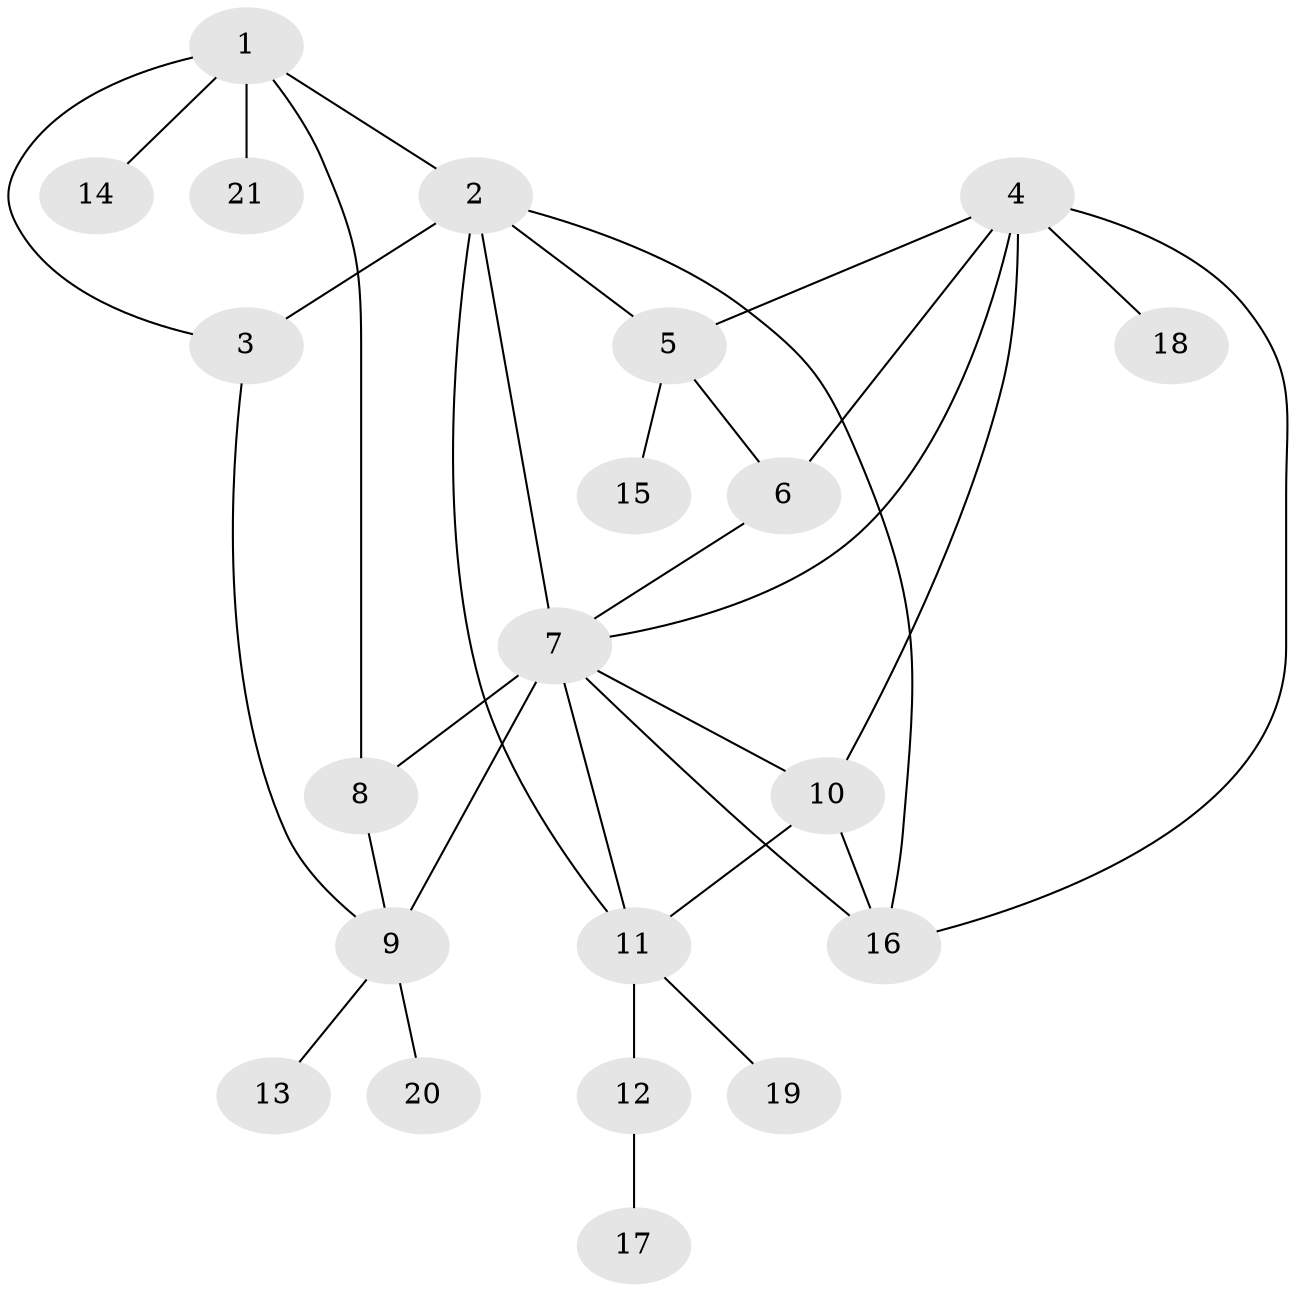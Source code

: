 // original degree distribution, {7: 0.07246376811594203, 10: 0.014492753623188406, 2: 0.15942028985507245, 9: 0.028985507246376812, 6: 0.014492753623188406, 4: 0.057971014492753624, 3: 0.08695652173913043, 5: 0.014492753623188406, 1: 0.5507246376811594}
// Generated by graph-tools (version 1.1) at 2025/52/03/04/25 22:52:49]
// undirected, 21 vertices, 33 edges
graph export_dot {
  node [color=gray90,style=filled];
  1;
  2;
  3;
  4;
  5;
  6;
  7;
  8;
  9;
  10;
  11;
  12;
  13;
  14;
  15;
  16;
  17;
  18;
  19;
  20;
  21;
  1 -- 2 [weight=1.0];
  1 -- 3 [weight=1.0];
  1 -- 8 [weight=1.0];
  1 -- 14 [weight=1.0];
  1 -- 21 [weight=1.0];
  2 -- 3 [weight=4.0];
  2 -- 5 [weight=1.0];
  2 -- 7 [weight=1.0];
  2 -- 11 [weight=1.0];
  2 -- 16 [weight=1.0];
  3 -- 9 [weight=1.0];
  4 -- 5 [weight=1.0];
  4 -- 6 [weight=1.0];
  4 -- 7 [weight=1.0];
  4 -- 10 [weight=1.0];
  4 -- 16 [weight=1.0];
  4 -- 18 [weight=1.0];
  5 -- 6 [weight=1.0];
  5 -- 15 [weight=1.0];
  6 -- 7 [weight=1.0];
  7 -- 8 [weight=3.0];
  7 -- 9 [weight=2.0];
  7 -- 10 [weight=1.0];
  7 -- 11 [weight=1.0];
  7 -- 16 [weight=1.0];
  8 -- 9 [weight=1.0];
  9 -- 13 [weight=1.0];
  9 -- 20 [weight=1.0];
  10 -- 11 [weight=1.0];
  10 -- 16 [weight=1.0];
  11 -- 12 [weight=4.0];
  11 -- 19 [weight=1.0];
  12 -- 17 [weight=1.0];
}
